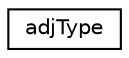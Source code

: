 digraph "Graphical Class Hierarchy"
{
 // LATEX_PDF_SIZE
  edge [fontname="Helvetica",fontsize="10",labelfontname="Helvetica",labelfontsize="10"];
  node [fontname="Helvetica",fontsize="10",shape=record];
  rankdir="LR";
  Node0 [label="adjType",height=0.2,width=0.4,color="black", fillcolor="white", style="filled",URL="$classadj_type.html",tooltip="Mesh adjacency (neighboring element for each element)"];
}
